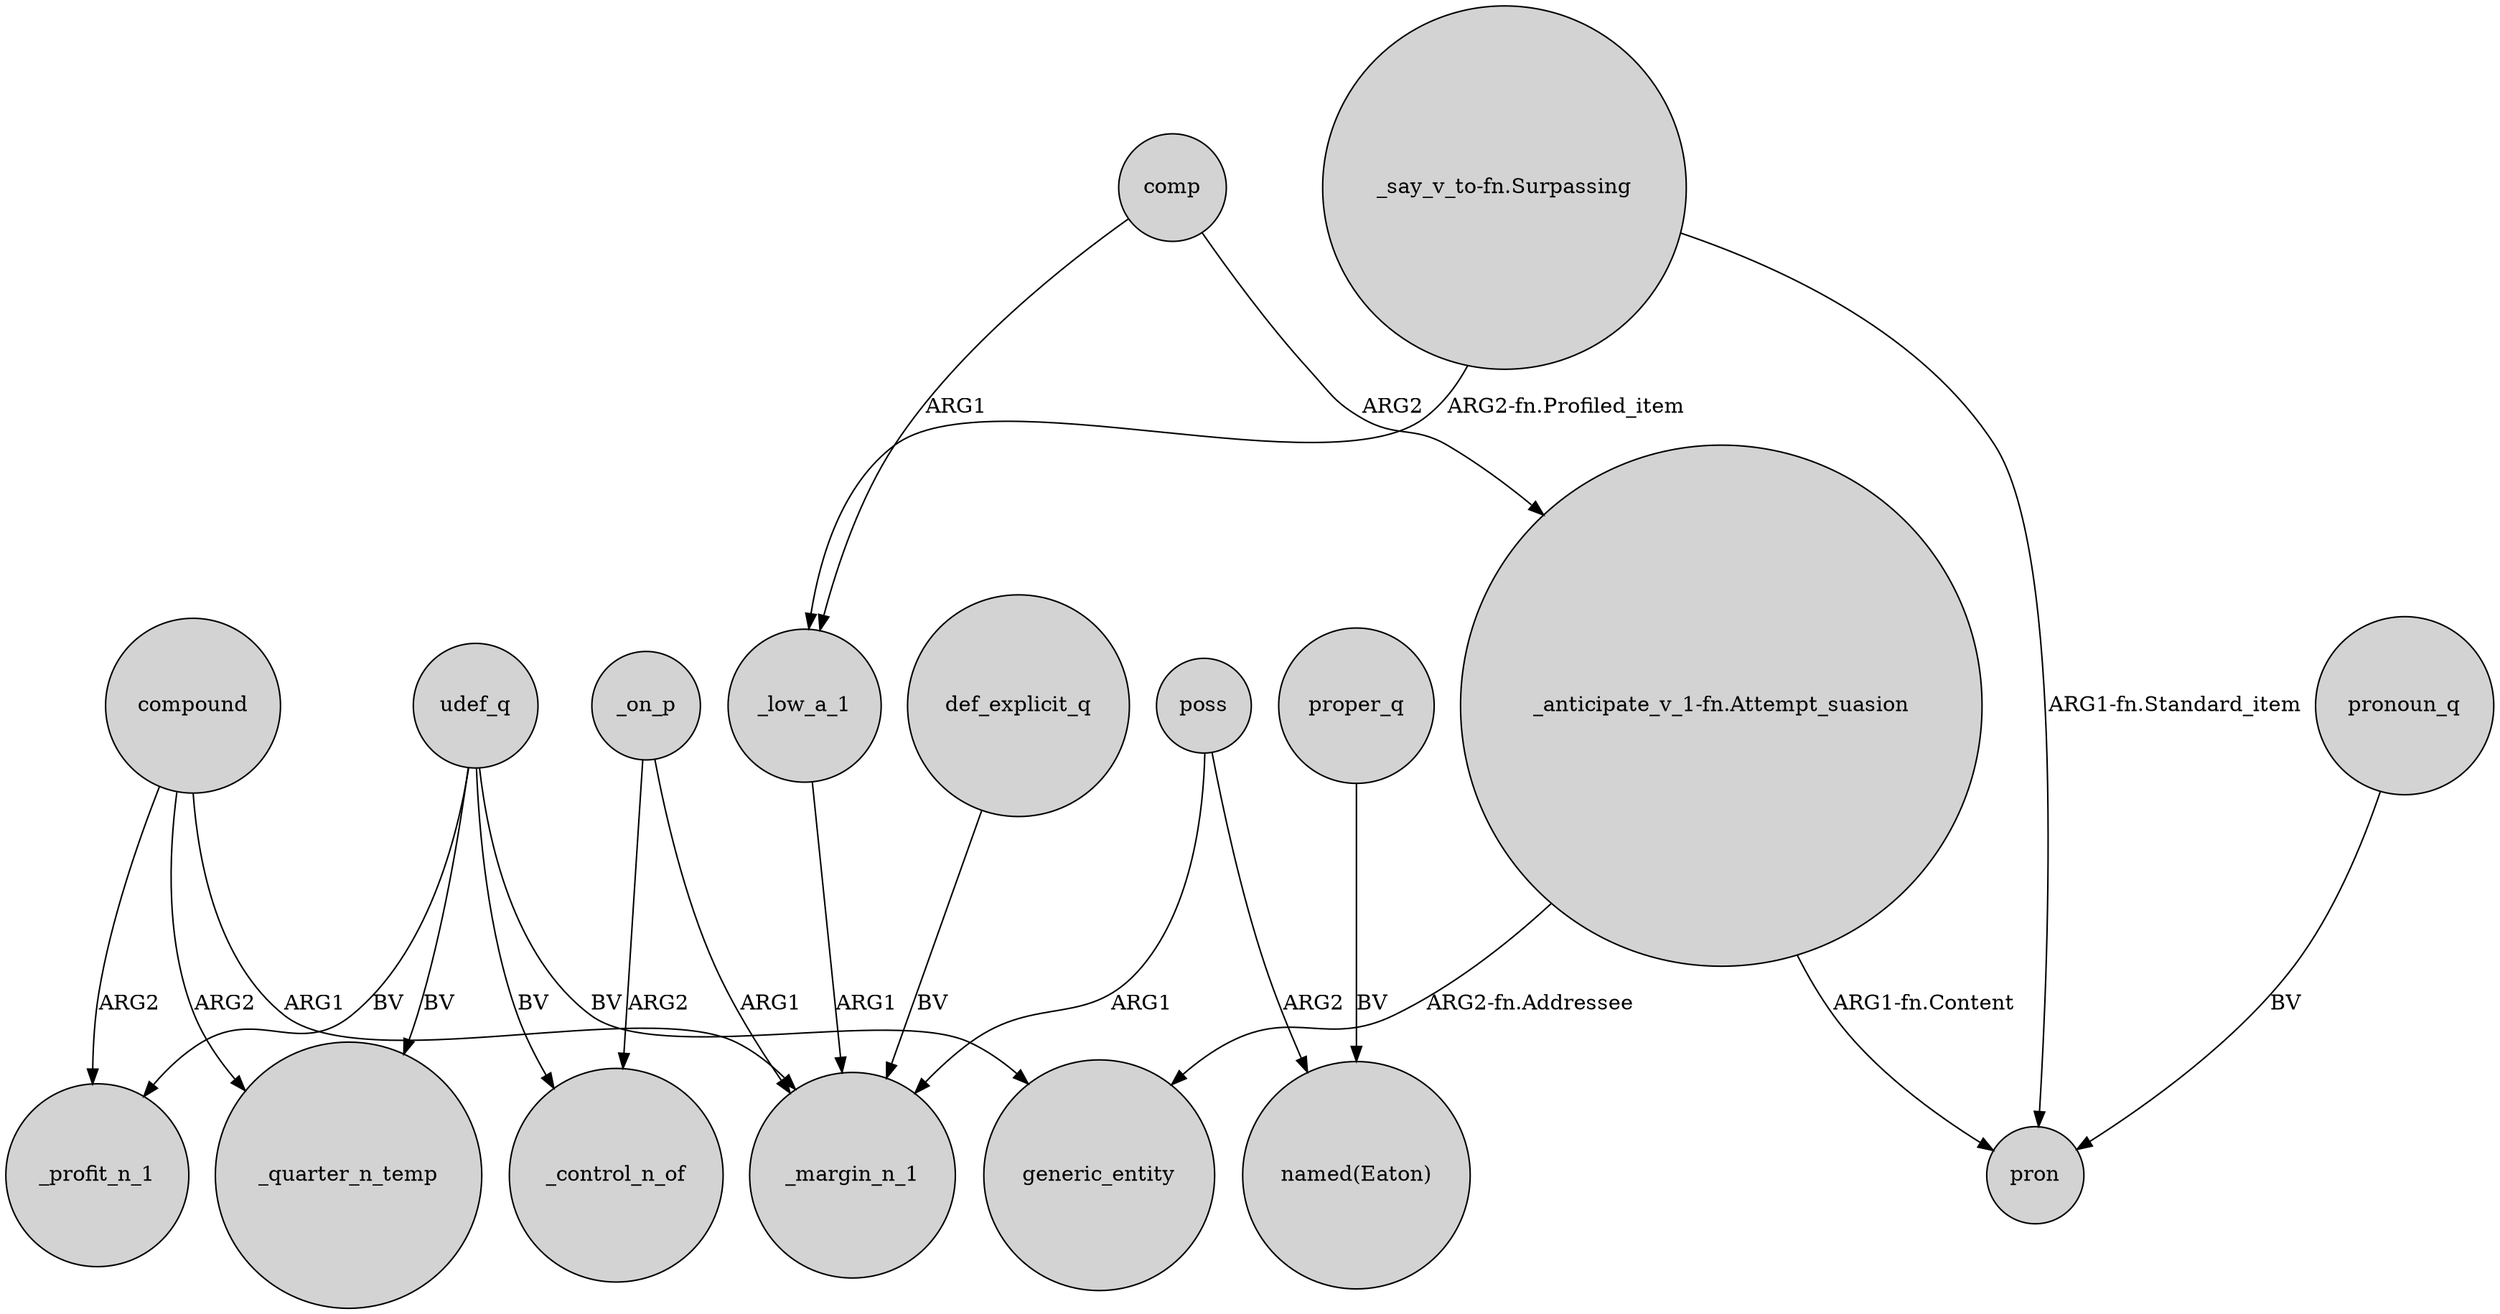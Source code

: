 digraph {
	node [shape=circle style=filled]
	"_anticipate_v_1-fn.Attempt_suasion" -> pron [label="ARG1-fn.Content"]
	udef_q -> _control_n_of [label=BV]
	comp -> _low_a_1 [label=ARG1]
	compound -> _margin_n_1 [label=ARG1]
	"_say_v_to-fn.Surpassing" -> _low_a_1 [label="ARG2-fn.Profiled_item"]
	udef_q -> _profit_n_1 [label=BV]
	udef_q -> generic_entity [label=BV]
	_on_p -> _control_n_of [label=ARG2]
	pronoun_q -> pron [label=BV]
	_low_a_1 -> _margin_n_1 [label=ARG1]
	compound -> _quarter_n_temp [label=ARG2]
	"_anticipate_v_1-fn.Attempt_suasion" -> generic_entity [label="ARG2-fn.Addressee"]
	_on_p -> _margin_n_1 [label=ARG1]
	compound -> _profit_n_1 [label=ARG2]
	def_explicit_q -> _margin_n_1 [label=BV]
	proper_q -> "named(Eaton)" [label=BV]
	udef_q -> _quarter_n_temp [label=BV]
	comp -> "_anticipate_v_1-fn.Attempt_suasion" [label=ARG2]
	poss -> _margin_n_1 [label=ARG1]
	poss -> "named(Eaton)" [label=ARG2]
	"_say_v_to-fn.Surpassing" -> pron [label="ARG1-fn.Standard_item"]
}
